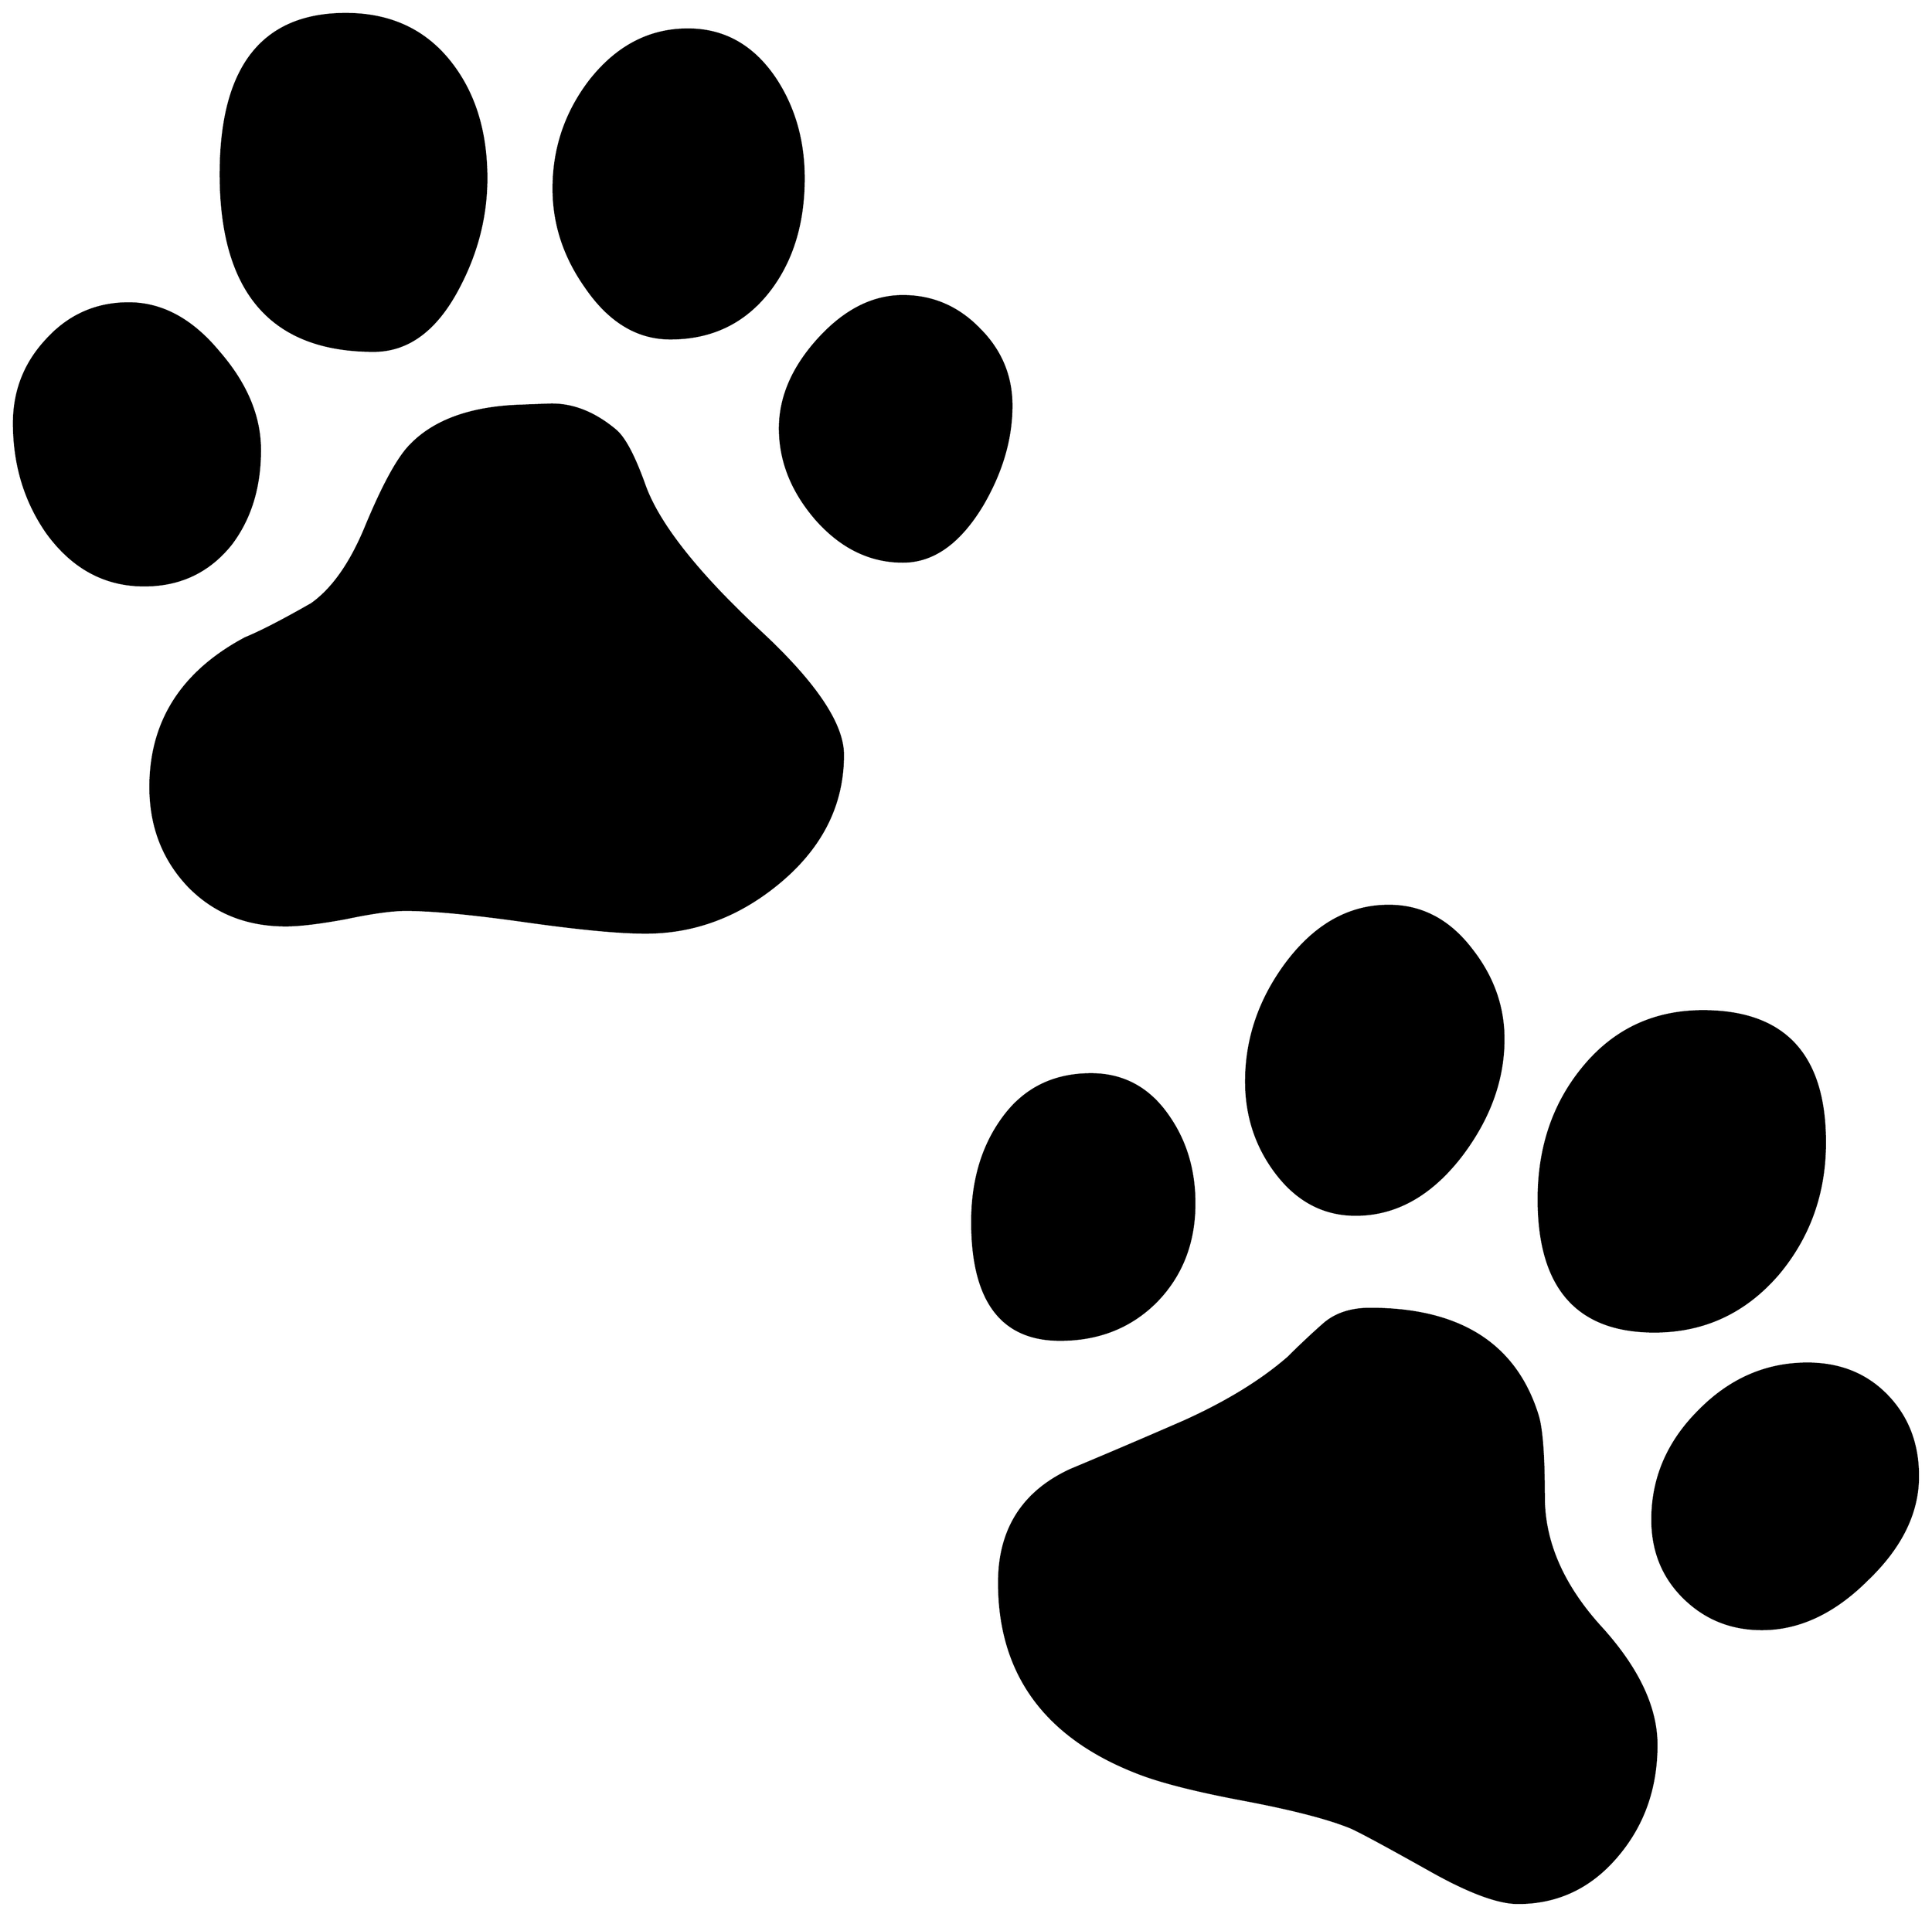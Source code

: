 


\begin{tikzpicture}[y=0.80pt, x=0.80pt, yscale=-1.0, xscale=1.0, inner sep=0pt, outer sep=0pt]
\begin{scope}[shift={(100.0,1717.0)},nonzero rule]
  \path[draw=.,fill=.,line width=1.600pt] (1834.0,-415.0) ..
    controls (1834.0,-366.333) and (1819.0,-324.0) ..
    (1789.0,-288.0) .. controls (1757.0,-250.667) and
    (1717.0,-232.0) .. (1669.0,-232.0) .. controls
    (1594.333,-232.0) and (1557.0,-274.667) .. (1557.0,-360.0) ..
    controls (1557.0,-409.333) and (1571.0,-451.333) ..
    (1599.0,-486.0) .. controls (1629.0,-523.333) and
    (1668.0,-542.0) .. (1716.0,-542.0) .. controls
    (1794.667,-542.0) and (1834.0,-499.667) .. (1834.0,-415.0) --
    cycle(846.0,-1348.0) .. controls (846.0,-1305.333) and
    (835.333,-1269.667) .. (814.0,-1241.0) .. controls
    (790.0,-1209.0) and (757.667,-1193.0) .. (717.0,-1193.0) ..
    controls (685.0,-1193.0) and (657.667,-1209.667) ..
    (635.0,-1243.0) .. controls (614.333,-1272.333) and
    (604.0,-1304.0) .. (604.0,-1338.0) .. controls
    (604.0,-1376.667) and (615.667,-1411.333) .. (639.0,-1442.0) ..
    controls (665.0,-1475.333) and (696.667,-1492.0) ..
    (734.0,-1492.0) .. controls (768.667,-1492.0) and
    (796.667,-1476.333) .. (818.0,-1445.0) .. controls
    (836.667,-1417.0) and (846.0,-1384.667) .. (846.0,-1348.0) --
    cycle(1047.0,-1128.0) .. controls (1047.0,-1096.0) and
    (1037.667,-1064.0) .. (1019.0,-1032.0) .. controls
    (997.0,-995.333) and (971.333,-977.0) .. (942.0,-977.0) ..
    controls (910.667,-977.0) and (883.0,-990.333) ..
    (859.0,-1017.0) .. controls (835.0,-1044.333) and
    (823.0,-1074.0) .. (823.0,-1106.0) .. controls
    (823.0,-1136.0) and (835.333,-1164.667) .. (860.0,-1192.0) ..
    controls (885.333,-1220.0) and (912.667,-1234.0) ..
    (942.0,-1234.0) .. controls (970.667,-1234.0) and
    (995.333,-1223.333) .. (1016.0,-1202.0) .. controls
    (1036.667,-1181.333) and (1047.0,-1156.667) .. (1047.0,-1128.0) --
    cycle(1523.0,-515.0) .. controls (1523.0,-475.667) and
    (1509.333,-438.0) .. (1482.0,-402.0) .. controls
    (1452.667,-364.0) and (1418.667,-345.0) .. (1380.0,-345.0) ..
    controls (1348.667,-345.0) and (1322.667,-359.0) ..
    (1302.0,-387.0) .. controls (1283.333,-412.333) and
    (1274.0,-441.333) .. (1274.0,-474.0) .. controls
    (1274.0,-514.667) and (1286.667,-552.333) .. (1312.0,-587.0) ..
    controls (1340.0,-625.0) and (1373.333,-644.0) ..
    (1412.0,-644.0) .. controls (1443.333,-644.0) and
    (1469.667,-630.333) .. (1491.0,-603.0) .. controls
    (1512.333,-576.333) and (1523.0,-547.0) .. (1523.0,-515.0) --
    cycle(1924.0,-92.0) .. controls (1924.0,-56.667) and
    (1907.667,-23.333) .. (1875.0,8.0) .. controls (1843.0,40.0) and
    (1809.0,56.0) .. (1773.0,56.0) .. controls (1743.0,56.0) and
    (1717.667,45.667) .. (1697.0,25.0) .. controls (1677.0,5.0) and
    (1667.0,-20.0) .. (1667.0,-50.0) .. controls (1667.0,-90.0)
    and (1682.0,-125.0) .. (1712.0,-155.0) .. controls
    (1742.0,-185.667) and (1777.0,-201.0) .. (1817.0,-201.0) ..
    controls (1848.333,-201.0) and (1874.0,-190.667) ..
    (1894.0,-170.0) .. controls (1914.0,-149.333) and
    (1924.0,-123.333) .. (1924.0,-92.0) -- cycle(539.0,-1348.0) ..
    controls (539.0,-1311.333) and (530.0,-1276.0) ..
    (512.0,-1242.0) .. controls (490.667,-1201.333) and
    (463.333,-1181.0) .. (430.0,-1181.0) .. controls
    (331.333,-1181.0) and (282.0,-1238.0) .. (282.0,-1352.0) ..
    controls (282.0,-1455.333) and (322.333,-1507.0) ..
    (403.0,-1507.0) .. controls (446.333,-1507.0) and
    (480.333,-1491.0) .. (505.0,-1459.0) .. controls
    (527.667,-1429.667) and (539.0,-1392.667) .. (539.0,-1348.0) --
    cycle(1224.0,-356.0) .. controls (1224.0,-318.0) and
    (1211.667,-286.333) .. (1187.0,-261.0) .. controls
    (1162.333,-236.333) and (1131.333,-224.0) .. (1094.0,-224.0) ..
    controls (1037.333,-224.0) and (1009.0,-262.0) ..
    (1009.0,-338.0) .. controls (1009.0,-376.667) and
    (1018.333,-409.333) .. (1037.0,-436.0) .. controls
    (1057.667,-466.0) and (1086.667,-481.0) .. (1124.0,-481.0) ..
    controls (1155.333,-481.0) and (1180.333,-467.333) ..
    (1199.0,-440.0) .. controls (1215.667,-416.0) and
    (1224.0,-388.0) .. (1224.0,-356.0) -- cycle(884.0,-790.0) ..
    controls (884.0,-742.667) and (864.0,-702.0) .. (824.0,-668.0)
    .. controls (784.667,-634.667) and (741.0,-618.0) ..
    (693.0,-618.0) .. controls (667.667,-618.0) and (629.0,-621.667)
    .. (577.0,-629.0) .. controls (525.0,-636.333) and
    (486.333,-640.0) .. (461.0,-640.0) .. controls (447.667,-640.0)
    and (428.333,-637.333) .. (403.0,-632.0) .. controls
    (377.667,-627.333) and (358.333,-625.0) .. (345.0,-625.0) ..
    controls (307.0,-625.0) and (275.667,-637.667) .. (251.0,-663.0)
    .. controls (226.333,-689.0) and (214.0,-721.0) ..
    (214.0,-759.0) .. controls (214.0,-822.333) and (244.667,-870.333)
    .. (306.0,-903.0) .. controls (320.667,-909.0) and
    (342.0,-920.0) .. (370.0,-936.0) .. controls (390.667,-950.667)
    and (408.333,-976.0) .. (423.0,-1012.0) .. controls
    (439.667,-1052.0) and (454.0,-1078.0) .. (466.0,-1090.0) ..
    controls (489.333,-1114.0) and (525.333,-1126.667) ..
    (574.0,-1128.0) -- (600.0,-1129.0) .. controls
    (622.0,-1129.667) and (643.333,-1121.333) .. (664.0,-1104.0) ..
    controls (672.667,-1096.667) and (682.0,-1079.0) ..
    (692.0,-1051.0) .. controls (705.333,-1013.667) and
    (742.333,-966.667) .. (803.0,-910.0) .. controls (857.0,-860.0)
    and (884.0,-820.0) .. (884.0,-790.0) -- cycle(1671.0,168.0)
    .. controls (1671.0,208.667) and (1659.0,243.667) ..
    (1635.0,273.0) .. controls (1609.0,305.0) and (1576.333,321.0)
    .. (1537.0,321.0) .. controls (1518.333,321.0) and
    (1491.0,311.0) .. (1455.0,291.0) .. controls (1406.333,263.667)
    and (1379.0,249.0) .. (1373.0,247.0) .. controls
    (1351.0,238.333) and (1317.0,229.667) .. (1271.0,221.0) ..
    controls (1225.0,212.333) and (1191.0,203.667) .. (1169.0,195.0)
    .. controls (1079.667,160.333) and (1035.0,99.0) ..
    (1035.0,11.0) .. controls (1035.0,-40.333) and (1058.0,-76.667)
    .. (1104.0,-98.0) .. controls (1140.667,-113.333) and
    (1177.333,-129.0) .. (1214.0,-145.0) .. controls
    (1255.333,-163.667) and (1289.0,-184.333) .. (1315.0,-207.0) ..
    controls (1326.333,-218.333) and (1337.667,-229.0) ..
    (1349.0,-239.0) .. controls (1360.333,-249.0) and
    (1375.333,-254.0) .. (1394.0,-254.0) .. controls
    (1480.667,-254.0) and (1534.667,-219.667) .. (1556.0,-151.0) ..
    controls (1560.0,-138.333) and (1562.0,-112.0) ..
    (1562.0,-72.0) .. controls (1562.0,-28.667) and (1580.0,13.0)
    .. (1616.0,53.0) .. controls (1652.667,93.0) and
    (1671.0,131.333) .. (1671.0,168.0) -- cycle(320.0,-1085.0) ..
    controls (320.0,-1049.0) and (310.667,-1018.667) ..
    (292.0,-994.0) .. controls (270.667,-967.333) and (242.667,-954.0)
    .. (208.0,-954.0) .. controls (170.0,-954.0) and
    (138.667,-971.0) .. (114.0,-1005.0) .. controls (92.667,-1035.667)
    and (82.0,-1071.0) .. (82.0,-1111.0) .. controls
    (82.0,-1142.333) and (92.667,-1169.333) .. (114.0,-1192.0) ..
    controls (135.333,-1215.333) and (161.667,-1227.0) ..
    (193.0,-1227.0) .. controls (225.0,-1227.0) and
    (254.0,-1211.333) .. (280.0,-1180.0) .. controls
    (306.667,-1149.333) and (320.0,-1117.667) .. (320.0,-1085.0) --
    cycle;
\end{scope}

\end{tikzpicture}

